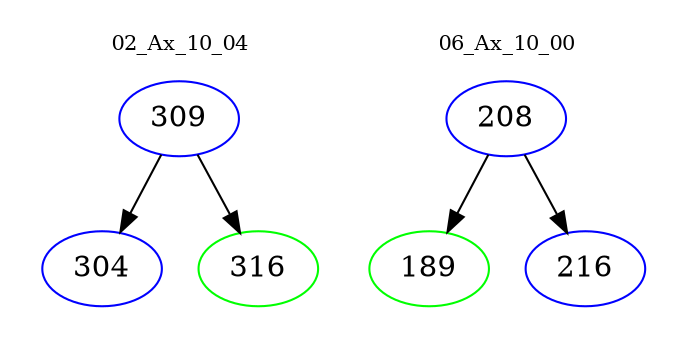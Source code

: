 digraph{
subgraph cluster_0 {
color = white
label = "02_Ax_10_04";
fontsize=10;
T0_309 [label="309", color="blue"]
T0_309 -> T0_304 [color="black"]
T0_304 [label="304", color="blue"]
T0_309 -> T0_316 [color="black"]
T0_316 [label="316", color="green"]
}
subgraph cluster_1 {
color = white
label = "06_Ax_10_00";
fontsize=10;
T1_208 [label="208", color="blue"]
T1_208 -> T1_189 [color="black"]
T1_189 [label="189", color="green"]
T1_208 -> T1_216 [color="black"]
T1_216 [label="216", color="blue"]
}
}

